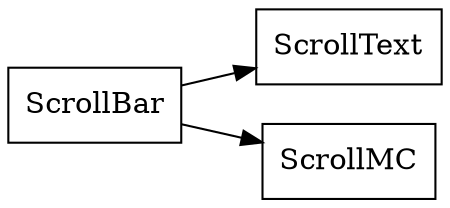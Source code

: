 strict digraph class_diagram {
  rankdir=LR;
  ScrollText[
    label="ScrollText",
    URL="ScrollText.html",
    tooltip="com.idescn.utils.scroll.ScrollText",
    shape="record"
  ];
  ScrollMC[
    label="ScrollMC",
    URL="ScrollMC.html",
    tooltip="com.idescn.utils.scroll.ScrollMC",
    shape="record"
  ];
  ScrollBar[
    label="ScrollBar",
    URL="ScrollBar.html",
    tooltip="com.idescn.utils.scroll.ScrollBar",
    shape="record"
  ];
  ScrollBar -> ScrollText;
  ScrollBar -> ScrollMC;
}
